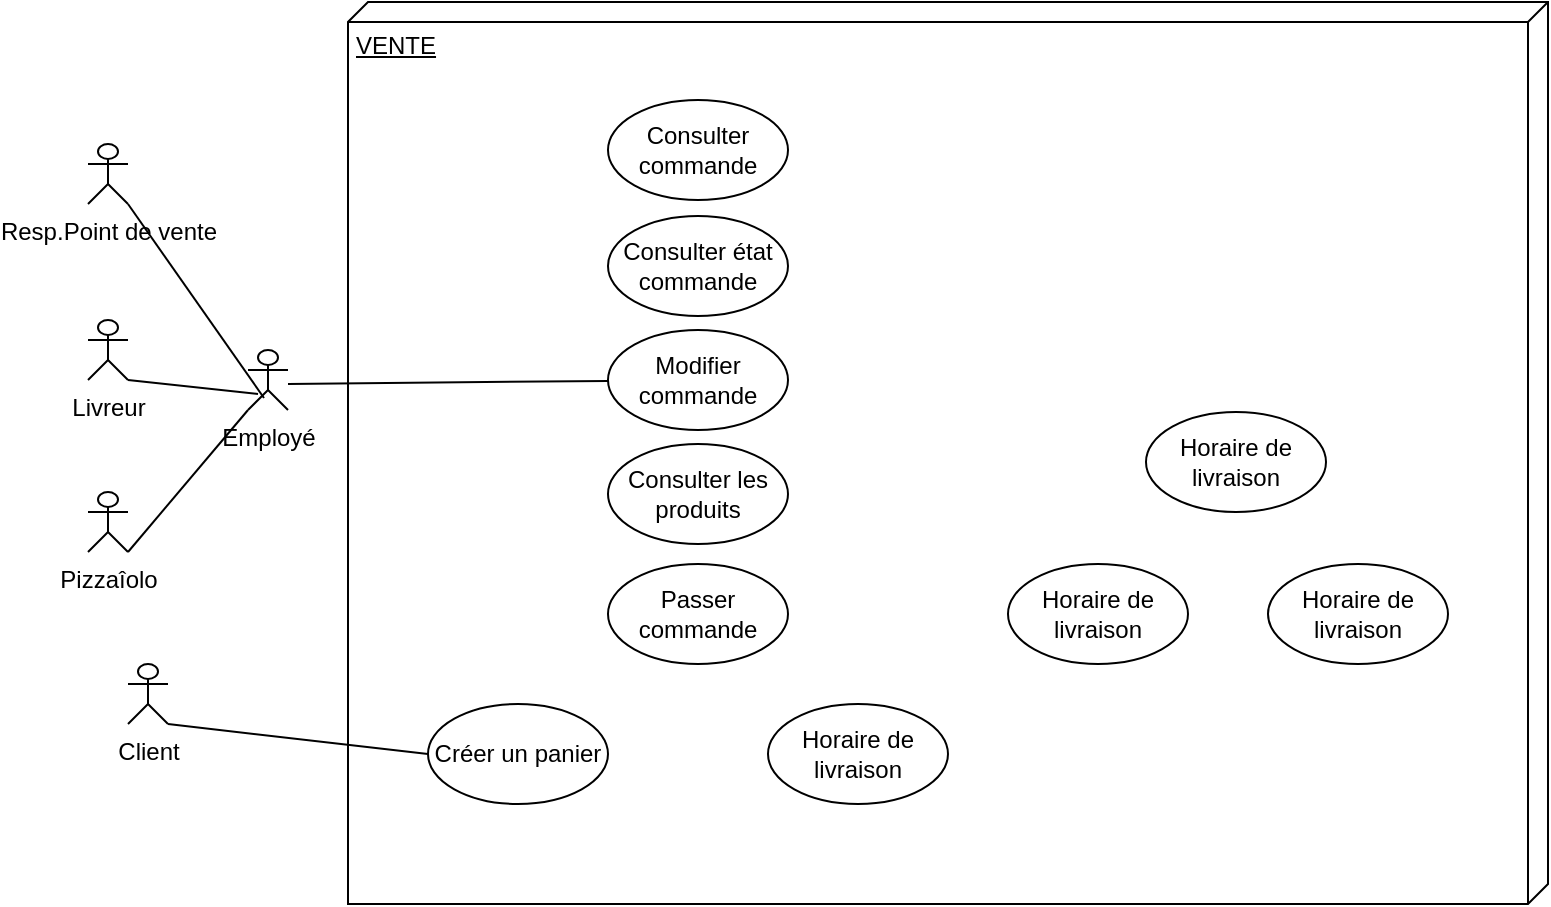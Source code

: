 <mxfile version="10.7.5" type="github"><diagram id="oxuI3TUvEWgNWI9yS9D5" name="Page-1"><mxGraphModel dx="2010" dy="1311" grid="1" gridSize="10" guides="1" tooltips="1" connect="1" arrows="1" fold="1" page="1" pageScale="1" pageWidth="1169" pageHeight="827" math="0" shadow="0"><root><mxCell id="0"/><mxCell id="1" parent="0"/><mxCell id="Vek7QRqvetffrLOMfHL3-3" value="VENTE" style="verticalAlign=top;align=left;spacingTop=8;spacingLeft=2;spacingRight=12;shape=cube;size=10;direction=south;fontStyle=4;html=1;" parent="1" vertex="1"><mxGeometry x="140" y="-51" width="600" height="451" as="geometry"/></mxCell><mxCell id="Vek7QRqvetffrLOMfHL3-4" value="Créer un panier" style="ellipse;whiteSpace=wrap;html=1;" parent="1" vertex="1"><mxGeometry x="180" y="300" width="90" height="50" as="geometry"/></mxCell><mxCell id="-TsqgBiShoyk-4wiv8uu-2" value="Horaire de livraison" style="ellipse;whiteSpace=wrap;html=1;" parent="1" vertex="1"><mxGeometry x="350" y="300" width="90" height="50" as="geometry"/></mxCell><mxCell id="Vek7QRqvetffrLOMfHL3-6" value="Pizzaîolo" style="shape=umlActor;verticalLabelPosition=bottom;labelBackgroundColor=#ffffff;verticalAlign=top;html=1;" parent="1" vertex="1"><mxGeometry x="10" y="194" width="20" height="30" as="geometry"/></mxCell><mxCell id="Vek7QRqvetffrLOMfHL3-7" value="Client" style="shape=umlActor;verticalLabelPosition=bottom;labelBackgroundColor=#ffffff;verticalAlign=top;html=1;" parent="1" vertex="1"><mxGeometry x="30" y="280" width="20" height="30" as="geometry"/></mxCell><mxCell id="Vek7QRqvetffrLOMfHL3-8" value="Livreur" style="shape=umlActor;verticalLabelPosition=bottom;labelBackgroundColor=#ffffff;verticalAlign=top;html=1;" parent="1" vertex="1"><mxGeometry x="10" y="108" width="20" height="30" as="geometry"/></mxCell><mxCell id="Vek7QRqvetffrLOMfHL3-9" value="Resp.Point de vente&lt;br&gt;&lt;br&gt;" style="shape=umlActor;verticalLabelPosition=bottom;labelBackgroundColor=#ffffff;verticalAlign=top;html=1;" parent="1" vertex="1"><mxGeometry x="10" y="20" width="20" height="30" as="geometry"/></mxCell><mxCell id="-TsqgBiShoyk-4wiv8uu-1" value="" style="endArrow=none;html=1;entryX=0;entryY=0.5;entryDx=0;entryDy=0;exitX=1;exitY=1;exitDx=0;exitDy=0;exitPerimeter=0;" parent="1" source="Vek7QRqvetffrLOMfHL3-7" target="Vek7QRqvetffrLOMfHL3-4" edge="1"><mxGeometry width="50" height="50" relative="1" as="geometry"><mxPoint x="20" y="430" as="sourcePoint"/><mxPoint x="70" y="380" as="targetPoint"/></mxGeometry></mxCell><mxCell id="-TsqgBiShoyk-4wiv8uu-4" value="Passer commande" style="ellipse;whiteSpace=wrap;html=1;" parent="1" vertex="1"><mxGeometry x="270" y="230" width="90" height="50" as="geometry"/></mxCell><mxCell id="-TsqgBiShoyk-4wiv8uu-5" value="Consulter les produits" style="ellipse;whiteSpace=wrap;html=1;" parent="1" vertex="1"><mxGeometry x="270" y="170" width="90" height="50" as="geometry"/></mxCell><mxCell id="-TsqgBiShoyk-4wiv8uu-7" value="Consulter état commande" style="ellipse;whiteSpace=wrap;html=1;" parent="1" vertex="1"><mxGeometry x="270" y="56" width="90" height="50" as="geometry"/></mxCell><mxCell id="-TsqgBiShoyk-4wiv8uu-8" value="Consulter commande" style="ellipse;whiteSpace=wrap;html=1;" parent="1" vertex="1"><mxGeometry x="270" y="-2" width="90" height="50" as="geometry"/></mxCell><mxCell id="-TsqgBiShoyk-4wiv8uu-9" value="Modifier&lt;br&gt;commande&lt;br&gt;" style="ellipse;whiteSpace=wrap;html=1;" parent="1" vertex="1"><mxGeometry x="270" y="113" width="90" height="50" as="geometry"/></mxCell><mxCell id="WHzMUk8Fg1fEDK4fgbL8-1" value="Horaire de livraison" style="ellipse;whiteSpace=wrap;html=1;" vertex="1" parent="1"><mxGeometry x="470" y="230" width="90" height="50" as="geometry"/></mxCell><mxCell id="WHzMUk8Fg1fEDK4fgbL8-2" value="Horaire de livraison" style="ellipse;whiteSpace=wrap;html=1;" vertex="1" parent="1"><mxGeometry x="600" y="230" width="90" height="50" as="geometry"/></mxCell><mxCell id="WHzMUk8Fg1fEDK4fgbL8-3" value="Horaire de livraison" style="ellipse;whiteSpace=wrap;html=1;" vertex="1" parent="1"><mxGeometry x="539" y="154" width="90" height="50" as="geometry"/></mxCell><mxCell id="WHzMUk8Fg1fEDK4fgbL8-13" value="" style="endArrow=none;html=1;entryX=0.25;entryY=0.733;entryDx=0;entryDy=0;entryPerimeter=0;" edge="1" parent="1" target="WHzMUk8Fg1fEDK4fgbL8-15"><mxGeometry width="50" height="50" relative="1" as="geometry"><mxPoint x="30" y="138" as="sourcePoint"/><mxPoint x="100" y="138" as="targetPoint"/><Array as="points"/></mxGeometry></mxCell><mxCell id="WHzMUk8Fg1fEDK4fgbL8-14" value="" style="endArrow=none;html=1;entryX=0.4;entryY=0.8;entryDx=0;entryDy=0;exitX=1;exitY=1;exitDx=0;exitDy=0;exitPerimeter=0;entryPerimeter=0;" edge="1" parent="1" source="Vek7QRqvetffrLOMfHL3-9" target="WHzMUk8Fg1fEDK4fgbL8-15"><mxGeometry width="50" height="50" relative="1" as="geometry"><mxPoint x="-15" y="71.5" as="sourcePoint"/><mxPoint x="115" y="86.5" as="targetPoint"/><Array as="points"/></mxGeometry></mxCell><mxCell id="WHzMUk8Fg1fEDK4fgbL8-15" value="Employé" style="shape=umlActor;verticalLabelPosition=bottom;labelBackgroundColor=#ffffff;verticalAlign=top;html=1;" vertex="1" parent="1"><mxGeometry x="90" y="123" width="20" height="30" as="geometry"/></mxCell><mxCell id="WHzMUk8Fg1fEDK4fgbL8-17" value="" style="endArrow=none;html=1;entryX=0;entryY=1;entryDx=0;entryDy=0;entryPerimeter=0;exitX=1;exitY=1;exitDx=0;exitDy=0;exitPerimeter=0;" edge="1" parent="1" source="Vek7QRqvetffrLOMfHL3-6" target="WHzMUk8Fg1fEDK4fgbL8-15"><mxGeometry width="50" height="50" relative="1" as="geometry"><mxPoint x="70" y="200" as="sourcePoint"/><mxPoint x="125" y="204" as="targetPoint"/><Array as="points"/></mxGeometry></mxCell><mxCell id="WHzMUk8Fg1fEDK4fgbL8-18" value="" style="endArrow=none;html=1;" edge="1" parent="1" target="-TsqgBiShoyk-4wiv8uu-9"><mxGeometry width="50" height="50" relative="1" as="geometry"><mxPoint x="110" y="140" as="sourcePoint"/><mxPoint x="220" y="106" as="targetPoint"/><Array as="points"/></mxGeometry></mxCell></root></mxGraphModel></diagram></mxfile>